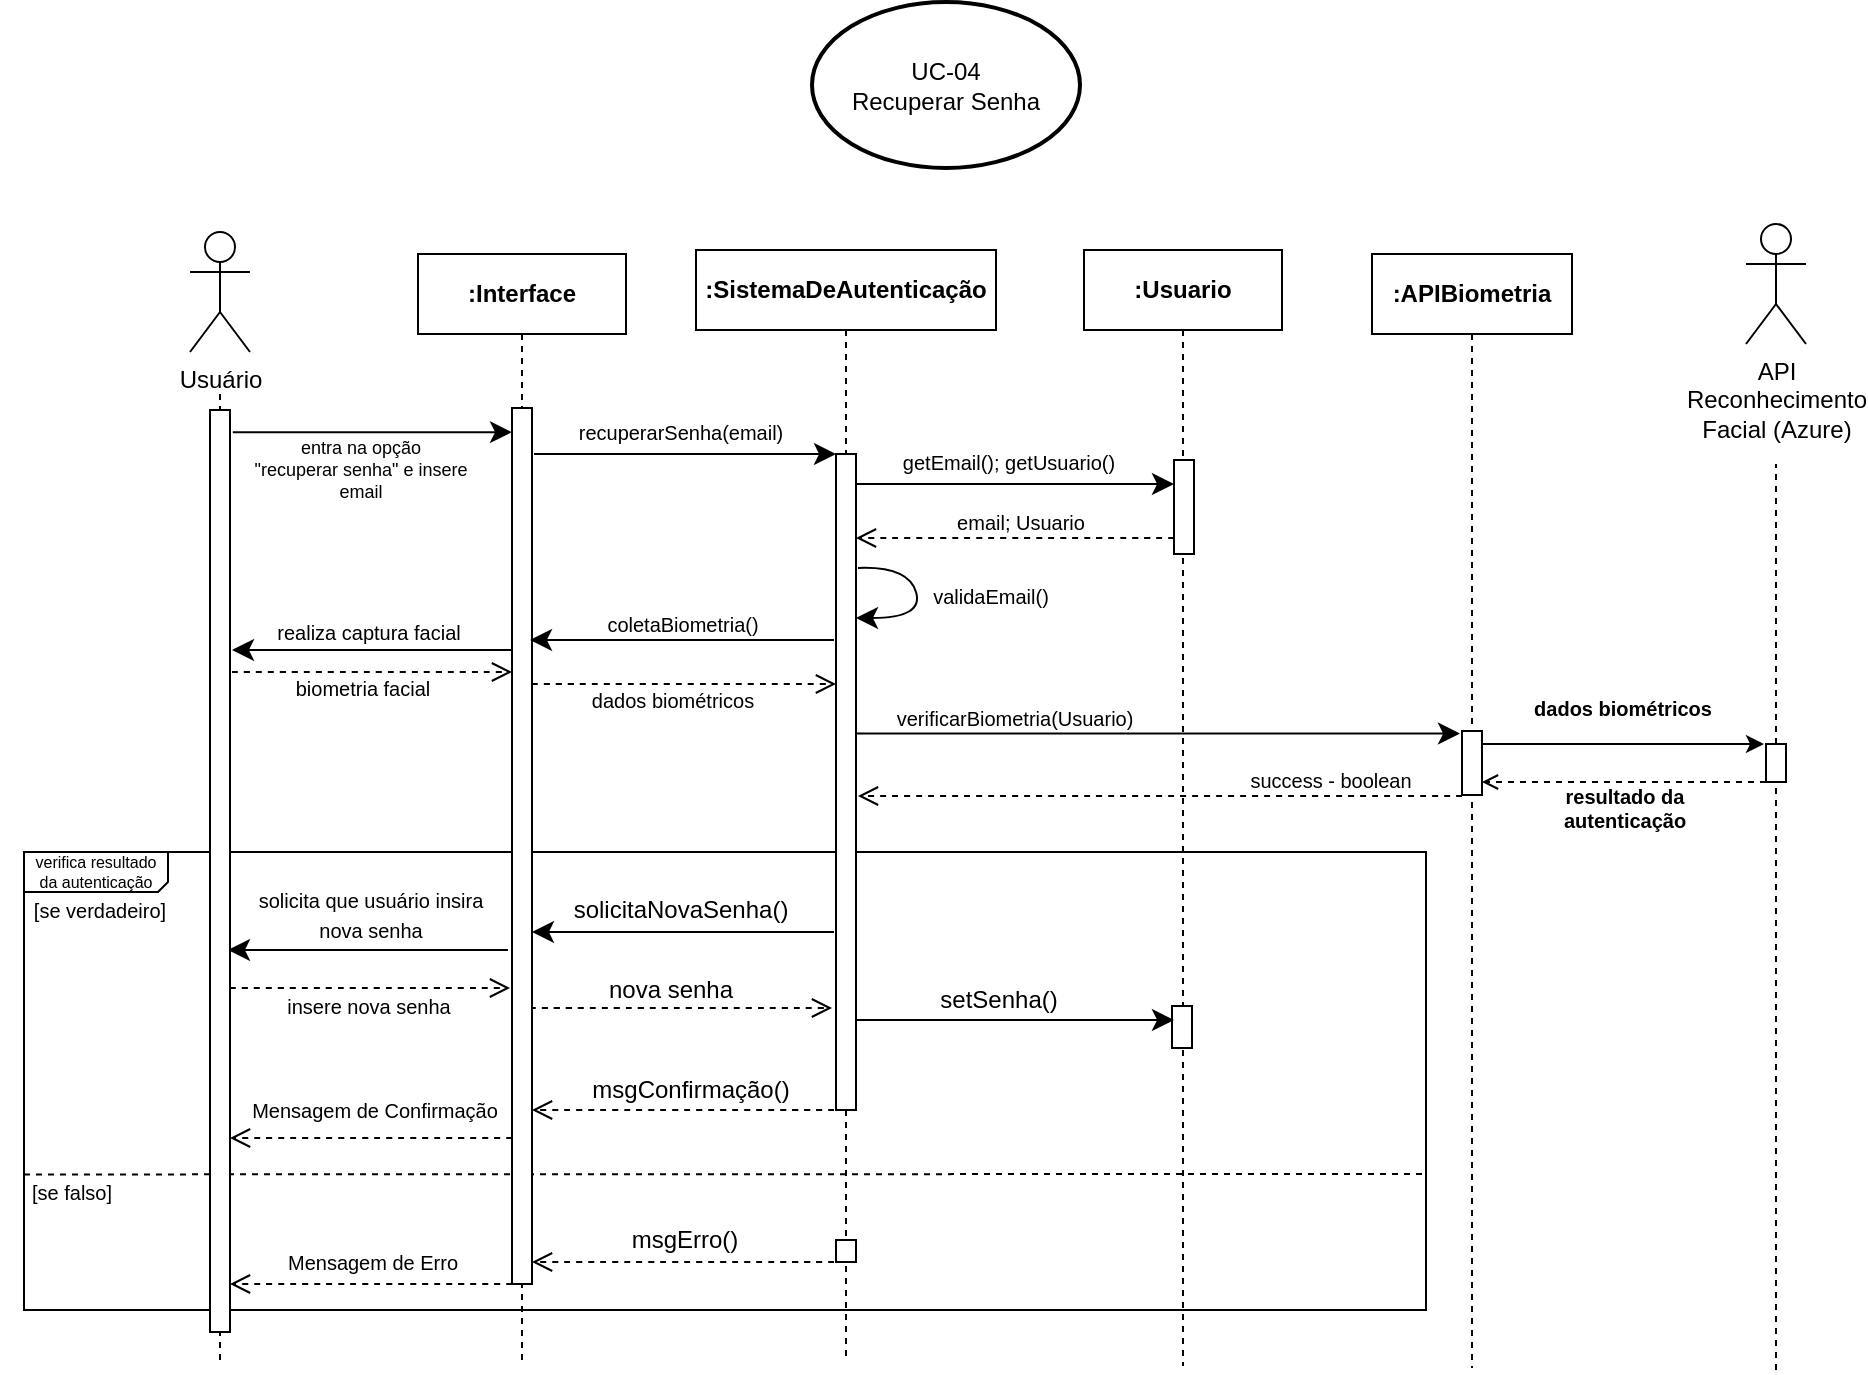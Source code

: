 <mxfile version="24.7.17">
  <diagram name="Page-1" id="ZytiXf0XuAnRMrZ5RIe9">
    <mxGraphModel dx="1083" dy="800" grid="0" gridSize="10" guides="1" tooltips="1" connect="1" arrows="1" fold="1" page="0" pageScale="1" pageWidth="850" pageHeight="1100" math="0" shadow="0">
      <root>
        <mxCell id="0" />
        <mxCell id="1" parent="0" />
        <mxCell id="EOEwD_PGpH7pbu5A_fgL-1" value="" style="endArrow=none;dashed=1;html=1;rounded=0;" edge="1" parent="1">
          <mxGeometry width="50" height="50" relative="1" as="geometry">
            <mxPoint x="-132" y="455" as="sourcePoint" />
            <mxPoint x="-132" y="-30" as="targetPoint" />
          </mxGeometry>
        </mxCell>
        <mxCell id="EOEwD_PGpH7pbu5A_fgL-2" value="&lt;b&gt;:Usuario&lt;/b&gt;" style="shape=umlLifeline;perimeter=lifelinePerimeter;whiteSpace=wrap;html=1;container=0;dropTarget=0;collapsible=0;recursiveResize=0;outlineConnect=0;portConstraint=eastwest;newEdgeStyle={&quot;edgeStyle&quot;:&quot;elbowEdgeStyle&quot;,&quot;elbow&quot;:&quot;vertical&quot;,&quot;curved&quot;:0,&quot;rounded&quot;:0};" vertex="1" parent="1">
          <mxGeometry x="300" y="-100" width="99" height="558" as="geometry" />
        </mxCell>
        <mxCell id="EOEwD_PGpH7pbu5A_fgL-71" value="" style="rounded=0;whiteSpace=wrap;html=1;fillColor=none;" vertex="1" parent="EOEwD_PGpH7pbu5A_fgL-2">
          <mxGeometry x="-530" y="301" width="701" height="229" as="geometry" />
        </mxCell>
        <mxCell id="EOEwD_PGpH7pbu5A_fgL-3" value="" style="html=1;points=[];perimeter=orthogonalPerimeter;outlineConnect=0;targetShapes=umlLifeline;portConstraint=eastwest;newEdgeStyle={&quot;edgeStyle&quot;:&quot;elbowEdgeStyle&quot;,&quot;elbow&quot;:&quot;vertical&quot;,&quot;curved&quot;:0,&quot;rounded&quot;:0};" vertex="1" parent="EOEwD_PGpH7pbu5A_fgL-2">
          <mxGeometry x="45" y="105" width="10" height="47" as="geometry" />
        </mxCell>
        <mxCell id="EOEwD_PGpH7pbu5A_fgL-82" value="" style="html=1;points=[];perimeter=orthogonalPerimeter;outlineConnect=0;targetShapes=umlLifeline;portConstraint=eastwest;newEdgeStyle={&quot;edgeStyle&quot;:&quot;elbowEdgeStyle&quot;,&quot;elbow&quot;:&quot;vertical&quot;,&quot;curved&quot;:0,&quot;rounded&quot;:0};" vertex="1" parent="EOEwD_PGpH7pbu5A_fgL-2">
          <mxGeometry x="44" y="378" width="10" height="21" as="geometry" />
        </mxCell>
        <mxCell id="EOEwD_PGpH7pbu5A_fgL-75" value="" style="endArrow=open;html=1;rounded=0;fontSize=12;startSize=8;endSize=8;curved=1;dashed=1;endFill=0;" edge="1" parent="EOEwD_PGpH7pbu5A_fgL-2">
          <mxGeometry width="50" height="50" relative="1" as="geometry">
            <mxPoint x="-125" y="506" as="sourcePoint" />
            <mxPoint x="-276" y="506" as="targetPoint" />
          </mxGeometry>
        </mxCell>
        <mxCell id="EOEwD_PGpH7pbu5A_fgL-76" value="msgErro()" style="edgeLabel;html=1;align=center;verticalAlign=middle;resizable=0;points=[];fontSize=12;" vertex="1" connectable="0" parent="EOEwD_PGpH7pbu5A_fgL-75">
          <mxGeometry x="0.13" y="-2" relative="1" as="geometry">
            <mxPoint x="10" y="-9" as="offset" />
          </mxGeometry>
        </mxCell>
        <mxCell id="EOEwD_PGpH7pbu5A_fgL-16" value="" style="endArrow=classic;html=1;rounded=0;fontFamily=Helvetica;fontSize=12;fontColor=default;autosize=1;resizable=0;startSize=8;endSize=8;curved=1;endFill=1;" edge="1" parent="EOEwD_PGpH7pbu5A_fgL-2">
          <mxGeometry width="50" height="50" relative="1" as="geometry">
            <mxPoint x="-125" y="341" as="sourcePoint" />
            <mxPoint x="-276" y="341" as="targetPoint" />
          </mxGeometry>
        </mxCell>
        <mxCell id="EOEwD_PGpH7pbu5A_fgL-17" value="solicitaNovaSenha()" style="edgeLabel;html=1;align=center;verticalAlign=middle;resizable=0;points=[];fontSize=12;fontFamily=Helvetica;fontColor=default;autosize=1;fillColor=none;gradientColor=none;" vertex="1" connectable="0" parent="EOEwD_PGpH7pbu5A_fgL-16">
          <mxGeometry x="0.075" y="2" width="130" height="30" relative="1" as="geometry">
            <mxPoint x="-61" y="-28" as="offset" />
          </mxGeometry>
        </mxCell>
        <mxCell id="EOEwD_PGpH7pbu5A_fgL-18" value="" style="endArrow=open;html=1;rounded=0;fontSize=12;startSize=8;endSize=8;curved=1;dashed=1;endFill=0;" edge="1" parent="EOEwD_PGpH7pbu5A_fgL-2">
          <mxGeometry width="50" height="50" relative="1" as="geometry">
            <mxPoint x="-277" y="379" as="sourcePoint" />
            <mxPoint x="-126" y="379" as="targetPoint" />
          </mxGeometry>
        </mxCell>
        <mxCell id="EOEwD_PGpH7pbu5A_fgL-19" value="nova senha" style="edgeLabel;html=1;align=center;verticalAlign=middle;resizable=0;points=[];fontSize=12;" vertex="1" connectable="0" parent="EOEwD_PGpH7pbu5A_fgL-18">
          <mxGeometry x="-0.079" relative="1" as="geometry">
            <mxPoint y="-9" as="offset" />
          </mxGeometry>
        </mxCell>
        <mxCell id="EOEwD_PGpH7pbu5A_fgL-20" value="" style="endArrow=classic;html=1;rounded=0;fontSize=12;startSize=8;endSize=8;curved=1;" edge="1" parent="EOEwD_PGpH7pbu5A_fgL-2">
          <mxGeometry width="50" height="50" relative="1" as="geometry">
            <mxPoint x="-115" y="385" as="sourcePoint" />
            <mxPoint x="45" y="385" as="targetPoint" />
          </mxGeometry>
        </mxCell>
        <mxCell id="EOEwD_PGpH7pbu5A_fgL-21" value="setSenha()" style="edgeLabel;html=1;align=center;verticalAlign=middle;resizable=0;points=[];fontSize=12;" vertex="1" connectable="0" parent="EOEwD_PGpH7pbu5A_fgL-20">
          <mxGeometry x="-0.209" y="2" relative="1" as="geometry">
            <mxPoint x="8" y="-8" as="offset" />
          </mxGeometry>
        </mxCell>
        <mxCell id="EOEwD_PGpH7pbu5A_fgL-22" value="" style="endArrow=open;html=1;rounded=0;fontSize=12;startSize=8;endSize=8;curved=1;dashed=1;endFill=0;" edge="1" parent="EOEwD_PGpH7pbu5A_fgL-2">
          <mxGeometry width="50" height="50" relative="1" as="geometry">
            <mxPoint x="-125" y="430" as="sourcePoint" />
            <mxPoint x="-276" y="430" as="targetPoint" />
          </mxGeometry>
        </mxCell>
        <mxCell id="EOEwD_PGpH7pbu5A_fgL-23" value="msgConfirmação()" style="edgeLabel;html=1;align=center;verticalAlign=middle;resizable=0;points=[];fontSize=12;" vertex="1" connectable="0" parent="EOEwD_PGpH7pbu5A_fgL-22">
          <mxGeometry x="0.13" y="-2" relative="1" as="geometry">
            <mxPoint x="13" y="-8" as="offset" />
          </mxGeometry>
        </mxCell>
        <mxCell id="EOEwD_PGpH7pbu5A_fgL-81" value="verifica resultado da autenticação" style="verticalLabelPosition=middle;verticalAlign=middle;html=1;shape=card;whiteSpace=wrap;size=5;arcSize=12;labelPosition=center;align=center;flipH=1;flipV=1;fontSize=8;" vertex="1" parent="EOEwD_PGpH7pbu5A_fgL-2">
          <mxGeometry x="-530" y="301" width="72" height="20" as="geometry" />
        </mxCell>
        <mxCell id="EOEwD_PGpH7pbu5A_fgL-92" value="" style="endArrow=classic;html=1;rounded=0;fontSize=12;startSize=8;endSize=8;curved=1;" edge="1" parent="EOEwD_PGpH7pbu5A_fgL-2">
          <mxGeometry width="50" height="50" relative="1" as="geometry">
            <mxPoint x="-288" y="350" as="sourcePoint" />
            <mxPoint x="-428" y="350" as="targetPoint" />
          </mxGeometry>
        </mxCell>
        <mxCell id="EOEwD_PGpH7pbu5A_fgL-94" value="&lt;font style=&quot;font-size: 10px;&quot;&gt;solicita que usuário insira&lt;/font&gt;&lt;div&gt;&lt;font style=&quot;font-size: 10px;&quot;&gt;nova senha&lt;/font&gt;&lt;/div&gt;" style="edgeLabel;html=1;align=center;verticalAlign=middle;resizable=0;points=[];fontSize=12;" vertex="1" connectable="0" parent="EOEwD_PGpH7pbu5A_fgL-92">
          <mxGeometry x="-0.026" y="1" relative="1" as="geometry">
            <mxPoint x="-1" y="-19" as="offset" />
          </mxGeometry>
        </mxCell>
        <mxCell id="EOEwD_PGpH7pbu5A_fgL-72" value="" style="endArrow=none;dashed=1;html=1;rounded=0;entryX=0.999;entryY=0.703;entryDx=0;entryDy=0;entryPerimeter=0;exitX=0;exitY=0.704;exitDx=0;exitDy=0;exitPerimeter=0;" edge="1" parent="EOEwD_PGpH7pbu5A_fgL-2" source="EOEwD_PGpH7pbu5A_fgL-71" target="EOEwD_PGpH7pbu5A_fgL-71">
          <mxGeometry width="50" height="50" relative="1" as="geometry">
            <mxPoint x="-365" y="413" as="sourcePoint" />
            <mxPoint x="173.0" y="413.0" as="targetPoint" />
          </mxGeometry>
        </mxCell>
        <mxCell id="EOEwD_PGpH7pbu5A_fgL-4" value="&lt;b&gt;:SistemaDeAutenticação&lt;/b&gt;" style="shape=umlLifeline;perimeter=lifelinePerimeter;whiteSpace=wrap;html=1;container=0;dropTarget=0;collapsible=0;recursiveResize=0;outlineConnect=0;portConstraint=eastwest;newEdgeStyle={&quot;edgeStyle&quot;:&quot;elbowEdgeStyle&quot;,&quot;elbow&quot;:&quot;vertical&quot;,&quot;curved&quot;:0,&quot;rounded&quot;:0};" vertex="1" parent="1">
          <mxGeometry x="106" y="-100" width="150" height="555" as="geometry" />
        </mxCell>
        <mxCell id="EOEwD_PGpH7pbu5A_fgL-5" value="" style="html=1;points=[];perimeter=orthogonalPerimeter;outlineConnect=0;targetShapes=umlLifeline;portConstraint=eastwest;newEdgeStyle={&quot;edgeStyle&quot;:&quot;elbowEdgeStyle&quot;,&quot;elbow&quot;:&quot;vertical&quot;,&quot;curved&quot;:0,&quot;rounded&quot;:0};" vertex="1" parent="EOEwD_PGpH7pbu5A_fgL-4">
          <mxGeometry x="70" y="102" width="10" height="328" as="geometry" />
        </mxCell>
        <mxCell id="EOEwD_PGpH7pbu5A_fgL-83" value="" style="html=1;points=[];perimeter=orthogonalPerimeter;outlineConnect=0;targetShapes=umlLifeline;portConstraint=eastwest;newEdgeStyle={&quot;edgeStyle&quot;:&quot;elbowEdgeStyle&quot;,&quot;elbow&quot;:&quot;vertical&quot;,&quot;curved&quot;:0,&quot;rounded&quot;:0};" vertex="1" parent="EOEwD_PGpH7pbu5A_fgL-4">
          <mxGeometry x="70" y="495" width="10" height="11" as="geometry" />
        </mxCell>
        <mxCell id="EOEwD_PGpH7pbu5A_fgL-6" value="Usuário" style="shape=umlActor;verticalLabelPosition=bottom;verticalAlign=top;html=1;outlineConnect=0;" vertex="1" parent="1">
          <mxGeometry x="-147" y="-109" width="30" height="60" as="geometry" />
        </mxCell>
        <mxCell id="EOEwD_PGpH7pbu5A_fgL-7" value="" style="rounded=0;whiteSpace=wrap;html=1;" vertex="1" parent="1">
          <mxGeometry x="-137" y="-20" width="10" height="461" as="geometry" />
        </mxCell>
        <mxCell id="EOEwD_PGpH7pbu5A_fgL-8" value="" style="endArrow=classic;html=1;rounded=0;fontFamily=Helvetica;fontSize=12;fontColor=default;autosize=1;resizable=0;startSize=8;endSize=8;curved=1;" edge="1" parent="1" target="EOEwD_PGpH7pbu5A_fgL-5">
          <mxGeometry width="50" height="50" relative="1" as="geometry">
            <mxPoint x="25" y="2" as="sourcePoint" />
            <mxPoint x="75" y="-48" as="targetPoint" />
          </mxGeometry>
        </mxCell>
        <mxCell id="EOEwD_PGpH7pbu5A_fgL-9" value="recuperarSenha(email)" style="edgeLabel;html=1;align=center;verticalAlign=middle;resizable=0;points=[];fontSize=10;fontFamily=Helvetica;fontColor=default;autosize=1;fillColor=none;gradientColor=none;" vertex="1" connectable="0" parent="EOEwD_PGpH7pbu5A_fgL-8">
          <mxGeometry x="0.045" width="120" height="24" relative="1" as="geometry">
            <mxPoint x="-66" y="-23" as="offset" />
          </mxGeometry>
        </mxCell>
        <mxCell id="EOEwD_PGpH7pbu5A_fgL-10" value="" style="endArrow=classic;html=1;rounded=0;fontFamily=Helvetica;fontSize=12;fontColor=default;autosize=1;resizable=0;startSize=8;endSize=8;curved=1;" edge="1" parent="1" target="EOEwD_PGpH7pbu5A_fgL-3">
          <mxGeometry width="50" height="50" relative="1" as="geometry">
            <mxPoint x="186" y="17" as="sourcePoint" />
            <mxPoint x="204" y="-45" as="targetPoint" />
          </mxGeometry>
        </mxCell>
        <mxCell id="EOEwD_PGpH7pbu5A_fgL-11" value="getEmail(); getUsuario()" style="edgeLabel;html=1;align=center;verticalAlign=middle;resizable=0;points=[];fontSize=10;fontFamily=Helvetica;fontColor=default;autosize=1;fillColor=none;gradientColor=none;" vertex="1" connectable="0" parent="EOEwD_PGpH7pbu5A_fgL-10">
          <mxGeometry x="-0.032" y="1" width="124" height="24" relative="1" as="geometry">
            <mxPoint x="-63" y="-22" as="offset" />
          </mxGeometry>
        </mxCell>
        <mxCell id="EOEwD_PGpH7pbu5A_fgL-12" value="" style="endArrow=open;html=1;rounded=0;fontFamily=Helvetica;fontSize=12;fontColor=default;autosize=1;resizable=0;startSize=8;endSize=8;curved=1;dashed=1;endFill=0;" edge="1" parent="1">
          <mxGeometry width="50" height="50" relative="1" as="geometry">
            <mxPoint x="345" y="44" as="sourcePoint" />
            <mxPoint x="186" y="44" as="targetPoint" />
          </mxGeometry>
        </mxCell>
        <mxCell id="EOEwD_PGpH7pbu5A_fgL-13" value="email; Usuario" style="edgeLabel;html=1;align=center;verticalAlign=middle;resizable=0;points=[];fontSize=10;fontFamily=Helvetica;fontColor=default;autosize=1;fillColor=none;gradientColor=none;" vertex="1" connectable="0" parent="1">
          <mxGeometry x="227.003" y="24.0" width="82" height="24" as="geometry" />
        </mxCell>
        <mxCell id="EOEwD_PGpH7pbu5A_fgL-14" value="" style="endArrow=classic;html=1;rounded=0;fontFamily=Helvetica;fontSize=12;fontColor=default;autosize=1;resizable=0;startSize=8;endSize=8;curved=1;" edge="1" parent="1">
          <mxGeometry width="50" height="50" relative="1" as="geometry">
            <mxPoint x="187" y="59" as="sourcePoint" />
            <mxPoint x="186" y="84" as="targetPoint" />
            <Array as="points">
              <mxPoint x="212" y="58" />
              <mxPoint x="220" y="84" />
            </Array>
          </mxGeometry>
        </mxCell>
        <mxCell id="EOEwD_PGpH7pbu5A_fgL-15" value="validaEmail()" style="edgeLabel;html=1;align=center;verticalAlign=middle;resizable=0;points=[];fontSize=10;fontFamily=Helvetica;fontColor=default;autosize=1;fillColor=none;gradientColor=none;" vertex="1" connectable="0" parent="EOEwD_PGpH7pbu5A_fgL-14">
          <mxGeometry x="-0.099" width="76" height="24" relative="1" as="geometry">
            <mxPoint x="-1" y="-10" as="offset" />
          </mxGeometry>
        </mxCell>
        <mxCell id="EOEwD_PGpH7pbu5A_fgL-57" value="&lt;b&gt;:APIBiometria&lt;/b&gt;" style="shape=umlLifeline;perimeter=lifelinePerimeter;whiteSpace=wrap;html=1;container=0;dropTarget=0;collapsible=0;recursiveResize=0;outlineConnect=0;portConstraint=eastwest;newEdgeStyle={&quot;edgeStyle&quot;:&quot;elbowEdgeStyle&quot;,&quot;elbow&quot;:&quot;vertical&quot;,&quot;curved&quot;:0,&quot;rounded&quot;:0};" vertex="1" parent="1">
          <mxGeometry x="444" y="-98" width="100" height="557" as="geometry" />
        </mxCell>
        <mxCell id="EOEwD_PGpH7pbu5A_fgL-58" value="" style="html=1;points=[];perimeter=orthogonalPerimeter;outlineConnect=0;targetShapes=umlLifeline;portConstraint=eastwest;newEdgeStyle={&quot;edgeStyle&quot;:&quot;elbowEdgeStyle&quot;,&quot;elbow&quot;:&quot;vertical&quot;,&quot;curved&quot;:0,&quot;rounded&quot;:0};" vertex="1" parent="EOEwD_PGpH7pbu5A_fgL-57">
          <mxGeometry x="45" y="238.5" width="10" height="32" as="geometry" />
        </mxCell>
        <mxCell id="EOEwD_PGpH7pbu5A_fgL-59" value="" style="endArrow=classic;html=1;rounded=0;fontFamily=Helvetica;fontSize=12;fontColor=default;autosize=1;resizable=0;startSize=8;endSize=8;curved=1;" edge="1" parent="1">
          <mxGeometry width="50" height="50" relative="1" as="geometry">
            <mxPoint x="186" y="141.8" as="sourcePoint" />
            <mxPoint x="488" y="141.8" as="targetPoint" />
          </mxGeometry>
        </mxCell>
        <mxCell id="EOEwD_PGpH7pbu5A_fgL-60" value="verificarBiometria(Usuario)" style="edgeLabel;html=1;align=center;verticalAlign=middle;resizable=0;points=[];fontSize=10;fontFamily=Helvetica;fontColor=default;autosize=1;fillColor=none;gradientColor=none;" vertex="1" connectable="0" parent="EOEwD_PGpH7pbu5A_fgL-59">
          <mxGeometry x="-0.582" y="-1" width="136" height="24" relative="1" as="geometry">
            <mxPoint x="-52" y="-21" as="offset" />
          </mxGeometry>
        </mxCell>
        <mxCell id="EOEwD_PGpH7pbu5A_fgL-61" value="" style="endArrow=open;html=1;rounded=0;fontFamily=Helvetica;fontSize=12;fontColor=default;autosize=1;resizable=0;startSize=8;endSize=8;curved=1;dashed=1;endFill=0;" edge="1" parent="1">
          <mxGeometry width="50" height="50" relative="1" as="geometry">
            <mxPoint x="489" y="173" as="sourcePoint" />
            <mxPoint x="187" y="173" as="targetPoint" />
          </mxGeometry>
        </mxCell>
        <mxCell id="EOEwD_PGpH7pbu5A_fgL-62" value="success - boolean" style="edgeLabel;html=1;align=center;verticalAlign=middle;resizable=0;points=[];fontSize=10;fontFamily=Helvetica;fontColor=default;autosize=1;fillColor=none;gradientColor=none;" vertex="1" connectable="0" parent="1">
          <mxGeometry x="373.003" y="153" width="99" height="24" as="geometry" />
        </mxCell>
        <mxCell id="EOEwD_PGpH7pbu5A_fgL-63" value="" style="endArrow=none;dashed=1;html=1;rounded=0;" edge="1" parent="1" source="EOEwD_PGpH7pbu5A_fgL-70">
          <mxGeometry width="50" height="50" relative="1" as="geometry">
            <mxPoint x="646" y="243" as="sourcePoint" />
            <mxPoint x="646" y="7" as="targetPoint" />
          </mxGeometry>
        </mxCell>
        <mxCell id="EOEwD_PGpH7pbu5A_fgL-64" value="API&lt;div&gt;Reconhecimento&lt;/div&gt;&lt;div&gt;Facial (Azure)&lt;/div&gt;" style="shape=umlActor;verticalLabelPosition=bottom;verticalAlign=top;html=1;outlineConnect=0;" vertex="1" parent="1">
          <mxGeometry x="631" y="-113" width="30" height="60" as="geometry" />
        </mxCell>
        <mxCell id="EOEwD_PGpH7pbu5A_fgL-65" value="" style="endArrow=classic;html=1;rounded=0;" edge="1" parent="1">
          <mxGeometry width="50" height="50" relative="1" as="geometry">
            <mxPoint x="499" y="147" as="sourcePoint" />
            <mxPoint x="640" y="147" as="targetPoint" />
          </mxGeometry>
        </mxCell>
        <mxCell id="EOEwD_PGpH7pbu5A_fgL-66" value="" style="endArrow=open;html=1;rounded=0;exitX=0;exitY=1;exitDx=0;exitDy=0;dashed=1;endFill=0;" edge="1" parent="1" target="EOEwD_PGpH7pbu5A_fgL-58">
          <mxGeometry width="50" height="50" relative="1" as="geometry">
            <mxPoint x="641" y="166" as="sourcePoint" />
            <mxPoint x="506" y="147" as="targetPoint" />
          </mxGeometry>
        </mxCell>
        <mxCell id="EOEwD_PGpH7pbu5A_fgL-67" value="dados biométricos" style="text;html=1;align=center;verticalAlign=middle;resizable=0;points=[];autosize=1;strokeColor=none;fillColor=none;fontSize=10;fontStyle=1" vertex="1" parent="1">
          <mxGeometry x="519" y="114" width="100" height="30" as="geometry" />
        </mxCell>
        <mxCell id="EOEwD_PGpH7pbu5A_fgL-68" value="resultado da&lt;div style=&quot;font-size: 10px;&quot;&gt;autenticação&lt;/div&gt;" style="text;html=1;align=center;verticalAlign=middle;resizable=0;points=[];autosize=1;strokeColor=none;fillColor=none;fontSize=10;fontStyle=1" vertex="1" parent="1">
          <mxGeometry x="530" y="159" width="80" height="40" as="geometry" />
        </mxCell>
        <mxCell id="EOEwD_PGpH7pbu5A_fgL-69" value="" style="endArrow=none;dashed=1;html=1;rounded=0;" edge="1" parent="1" target="EOEwD_PGpH7pbu5A_fgL-70">
          <mxGeometry width="50" height="50" relative="1" as="geometry">
            <mxPoint x="646" y="460" as="sourcePoint" />
            <mxPoint x="646" y="6" as="targetPoint" />
          </mxGeometry>
        </mxCell>
        <mxCell id="EOEwD_PGpH7pbu5A_fgL-70" value="" style="rounded=0;whiteSpace=wrap;html=1;" vertex="1" parent="1">
          <mxGeometry x="641" y="147" width="10" height="19" as="geometry" />
        </mxCell>
        <mxCell id="EOEwD_PGpH7pbu5A_fgL-73" value="[se verdadeiro]" style="text;html=1;align=center;verticalAlign=middle;whiteSpace=wrap;rounded=0;fontSize=10;" vertex="1" parent="1">
          <mxGeometry x="-228" y="215" width="72" height="30" as="geometry" />
        </mxCell>
        <mxCell id="EOEwD_PGpH7pbu5A_fgL-84" value="UC-04&lt;div&gt;Recuperar Senha&lt;/div&gt;" style="strokeWidth=2;html=1;shape=mxgraph.flowchart.start_1;whiteSpace=wrap;" vertex="1" parent="1">
          <mxGeometry x="164" y="-224" width="134" height="83" as="geometry" />
        </mxCell>
        <mxCell id="EOEwD_PGpH7pbu5A_fgL-85" value="&lt;b&gt;:Interface&lt;/b&gt;" style="shape=umlLifeline;perimeter=lifelinePerimeter;whiteSpace=wrap;html=1;container=0;dropTarget=0;collapsible=0;recursiveResize=0;outlineConnect=0;portConstraint=eastwest;newEdgeStyle={&quot;edgeStyle&quot;:&quot;elbowEdgeStyle&quot;,&quot;elbow&quot;:&quot;vertical&quot;,&quot;curved&quot;:0,&quot;rounded&quot;:0};" vertex="1" parent="1">
          <mxGeometry x="-33" y="-98" width="104" height="556" as="geometry" />
        </mxCell>
        <mxCell id="EOEwD_PGpH7pbu5A_fgL-86" value="" style="html=1;points=[];perimeter=orthogonalPerimeter;outlineConnect=0;targetShapes=umlLifeline;portConstraint=eastwest;newEdgeStyle={&quot;edgeStyle&quot;:&quot;elbowEdgeStyle&quot;,&quot;elbow&quot;:&quot;vertical&quot;,&quot;curved&quot;:0,&quot;rounded&quot;:0};" vertex="1" parent="EOEwD_PGpH7pbu5A_fgL-85">
          <mxGeometry x="47" y="77" width="10" height="438" as="geometry" />
        </mxCell>
        <mxCell id="EOEwD_PGpH7pbu5A_fgL-90" value="" style="endArrow=classic;html=1;rounded=0;fontSize=12;startSize=8;endSize=8;curved=1;exitX=1.14;exitY=0.024;exitDx=0;exitDy=0;exitPerimeter=0;" edge="1" parent="1" source="EOEwD_PGpH7pbu5A_fgL-7" target="EOEwD_PGpH7pbu5A_fgL-86">
          <mxGeometry width="50" height="50" relative="1" as="geometry">
            <mxPoint x="14" y="59" as="sourcePoint" />
            <mxPoint x="64" y="9" as="targetPoint" />
          </mxGeometry>
        </mxCell>
        <mxCell id="EOEwD_PGpH7pbu5A_fgL-91" value="&lt;span style=&quot;font-size: 9px;&quot;&gt;entra na opção&lt;/span&gt;&lt;div style=&quot;font-size: 9px;&quot;&gt;&lt;span style=&quot;font-size: 9px;&quot;&gt;&quot;recuperar senha&quot; e insere&lt;/span&gt;&lt;/div&gt;&lt;div style=&quot;font-size: 9px;&quot;&gt;&lt;span style=&quot;font-size: 9px;&quot;&gt;email&lt;/span&gt;&lt;/div&gt;" style="edgeLabel;html=1;align=center;verticalAlign=middle;resizable=0;points=[];fontSize=9;" vertex="1" connectable="0" parent="EOEwD_PGpH7pbu5A_fgL-90">
          <mxGeometry x="-0.163" y="1" relative="1" as="geometry">
            <mxPoint x="5" y="20" as="offset" />
          </mxGeometry>
        </mxCell>
        <mxCell id="EOEwD_PGpH7pbu5A_fgL-95" value="" style="endArrow=classic;html=1;rounded=0;fontSize=12;startSize=8;endSize=8;curved=1;" edge="1" parent="1">
          <mxGeometry width="50" height="50" relative="1" as="geometry">
            <mxPoint x="175" y="95.0" as="sourcePoint" />
            <mxPoint x="23" y="95" as="targetPoint" />
          </mxGeometry>
        </mxCell>
        <mxCell id="EOEwD_PGpH7pbu5A_fgL-96" value="coletaBiometria()" style="edgeLabel;html=1;align=center;verticalAlign=middle;resizable=0;points=[];fontSize=10;" vertex="1" connectable="0" parent="EOEwD_PGpH7pbu5A_fgL-95">
          <mxGeometry x="0.127" y="-2" relative="1" as="geometry">
            <mxPoint x="9" y="-6" as="offset" />
          </mxGeometry>
        </mxCell>
        <mxCell id="EOEwD_PGpH7pbu5A_fgL-97" value="" style="endArrow=classic;html=1;rounded=0;fontSize=12;startSize=8;endSize=8;curved=1;" edge="1" parent="1">
          <mxGeometry width="50" height="50" relative="1" as="geometry">
            <mxPoint x="14" y="100" as="sourcePoint" />
            <mxPoint x="-126" y="100" as="targetPoint" />
          </mxGeometry>
        </mxCell>
        <mxCell id="EOEwD_PGpH7pbu5A_fgL-98" value="&lt;span style=&quot;font-size: 10px;&quot;&gt;realiza captura facial&lt;/span&gt;" style="edgeLabel;html=1;align=center;verticalAlign=middle;resizable=0;points=[];fontSize=12;" vertex="1" connectable="0" parent="EOEwD_PGpH7pbu5A_fgL-97">
          <mxGeometry x="0.034" y="1" relative="1" as="geometry">
            <mxPoint y="-10" as="offset" />
          </mxGeometry>
        </mxCell>
        <mxCell id="EOEwD_PGpH7pbu5A_fgL-100" value="" style="endArrow=open;html=1;rounded=0;fontSize=12;startSize=8;endSize=8;curved=1;endFill=0;dashed=1;" edge="1" parent="1" target="EOEwD_PGpH7pbu5A_fgL-86">
          <mxGeometry width="50" height="50" relative="1" as="geometry">
            <mxPoint x="-126" y="111" as="sourcePoint" />
            <mxPoint x="-24" y="91" as="targetPoint" />
          </mxGeometry>
        </mxCell>
        <mxCell id="EOEwD_PGpH7pbu5A_fgL-101" value="&lt;font style=&quot;font-size: 10px;&quot;&gt;biometria facial&lt;/font&gt;" style="edgeLabel;html=1;align=center;verticalAlign=middle;resizable=0;points=[];fontSize=12;" vertex="1" connectable="0" parent="EOEwD_PGpH7pbu5A_fgL-100">
          <mxGeometry x="-0.131" y="-1" relative="1" as="geometry">
            <mxPoint x="4" y="7" as="offset" />
          </mxGeometry>
        </mxCell>
        <mxCell id="EOEwD_PGpH7pbu5A_fgL-102" value="" style="endArrow=open;html=1;rounded=0;fontSize=12;startSize=8;endSize=8;curved=1;endFill=0;dashed=1;" edge="1" parent="1" target="EOEwD_PGpH7pbu5A_fgL-5">
          <mxGeometry width="50" height="50" relative="1" as="geometry">
            <mxPoint x="24" y="117" as="sourcePoint" />
            <mxPoint x="164" y="117" as="targetPoint" />
          </mxGeometry>
        </mxCell>
        <mxCell id="EOEwD_PGpH7pbu5A_fgL-103" value="&lt;font style=&quot;font-size: 10px;&quot;&gt;dados biométricos&lt;/font&gt;" style="edgeLabel;html=1;align=center;verticalAlign=middle;resizable=0;points=[];fontSize=12;" vertex="1" connectable="0" parent="EOEwD_PGpH7pbu5A_fgL-102">
          <mxGeometry x="-0.131" y="-1" relative="1" as="geometry">
            <mxPoint x="4" y="7" as="offset" />
          </mxGeometry>
        </mxCell>
        <mxCell id="EOEwD_PGpH7pbu5A_fgL-104" value="" style="endArrow=open;html=1;rounded=0;fontSize=12;startSize=8;endSize=8;curved=1;dashed=1;endFill=0;" edge="1" parent="1">
          <mxGeometry width="50" height="50" relative="1" as="geometry">
            <mxPoint x="-127" y="269" as="sourcePoint" />
            <mxPoint x="13" y="269" as="targetPoint" />
          </mxGeometry>
        </mxCell>
        <mxCell id="EOEwD_PGpH7pbu5A_fgL-105" value="insere nova senha" style="edgeLabel;html=1;align=center;verticalAlign=middle;resizable=0;points=[];fontSize=10;" vertex="1" connectable="0" parent="EOEwD_PGpH7pbu5A_fgL-104">
          <mxGeometry x="-0.079" relative="1" as="geometry">
            <mxPoint x="4" y="9" as="offset" />
          </mxGeometry>
        </mxCell>
        <mxCell id="EOEwD_PGpH7pbu5A_fgL-106" value="" style="endArrow=open;html=1;rounded=0;fontSize=12;startSize=8;endSize=8;curved=1;dashed=1;endFill=0;" edge="1" parent="1">
          <mxGeometry width="50" height="50" relative="1" as="geometry">
            <mxPoint x="14" y="344" as="sourcePoint" />
            <mxPoint x="-127" y="344" as="targetPoint" />
          </mxGeometry>
        </mxCell>
        <mxCell id="EOEwD_PGpH7pbu5A_fgL-107" value="&lt;font style=&quot;font-size: 10px;&quot;&gt;Mensagem de Confirmação&lt;/font&gt;" style="edgeLabel;html=1;align=center;verticalAlign=middle;resizable=0;points=[];fontSize=12;" vertex="1" connectable="0" parent="EOEwD_PGpH7pbu5A_fgL-106">
          <mxGeometry x="0.13" y="-2" relative="1" as="geometry">
            <mxPoint x="10" y="-12" as="offset" />
          </mxGeometry>
        </mxCell>
        <mxCell id="EOEwD_PGpH7pbu5A_fgL-108" value="" style="endArrow=open;html=1;rounded=0;fontSize=12;startSize=8;endSize=8;curved=1;dashed=1;endFill=0;" edge="1" parent="1">
          <mxGeometry width="50" height="50" relative="1" as="geometry">
            <mxPoint x="14" y="417" as="sourcePoint" />
            <mxPoint x="-127" y="417" as="targetPoint" />
          </mxGeometry>
        </mxCell>
        <mxCell id="EOEwD_PGpH7pbu5A_fgL-109" value="&lt;font style=&quot;font-size: 10px;&quot;&gt;Mensagem de Erro&lt;/font&gt;" style="edgeLabel;html=1;align=center;verticalAlign=middle;resizable=0;points=[];fontSize=12;" vertex="1" connectable="0" parent="EOEwD_PGpH7pbu5A_fgL-108">
          <mxGeometry x="0.13" y="-2" relative="1" as="geometry">
            <mxPoint x="9" y="-9" as="offset" />
          </mxGeometry>
        </mxCell>
        <mxCell id="EOEwD_PGpH7pbu5A_fgL-74" value="[se falso]" style="text;html=1;align=center;verticalAlign=middle;whiteSpace=wrap;rounded=0;fontSize=10;" vertex="1" parent="1">
          <mxGeometry x="-242" y="356" width="72" height="30" as="geometry" />
        </mxCell>
      </root>
    </mxGraphModel>
  </diagram>
</mxfile>
